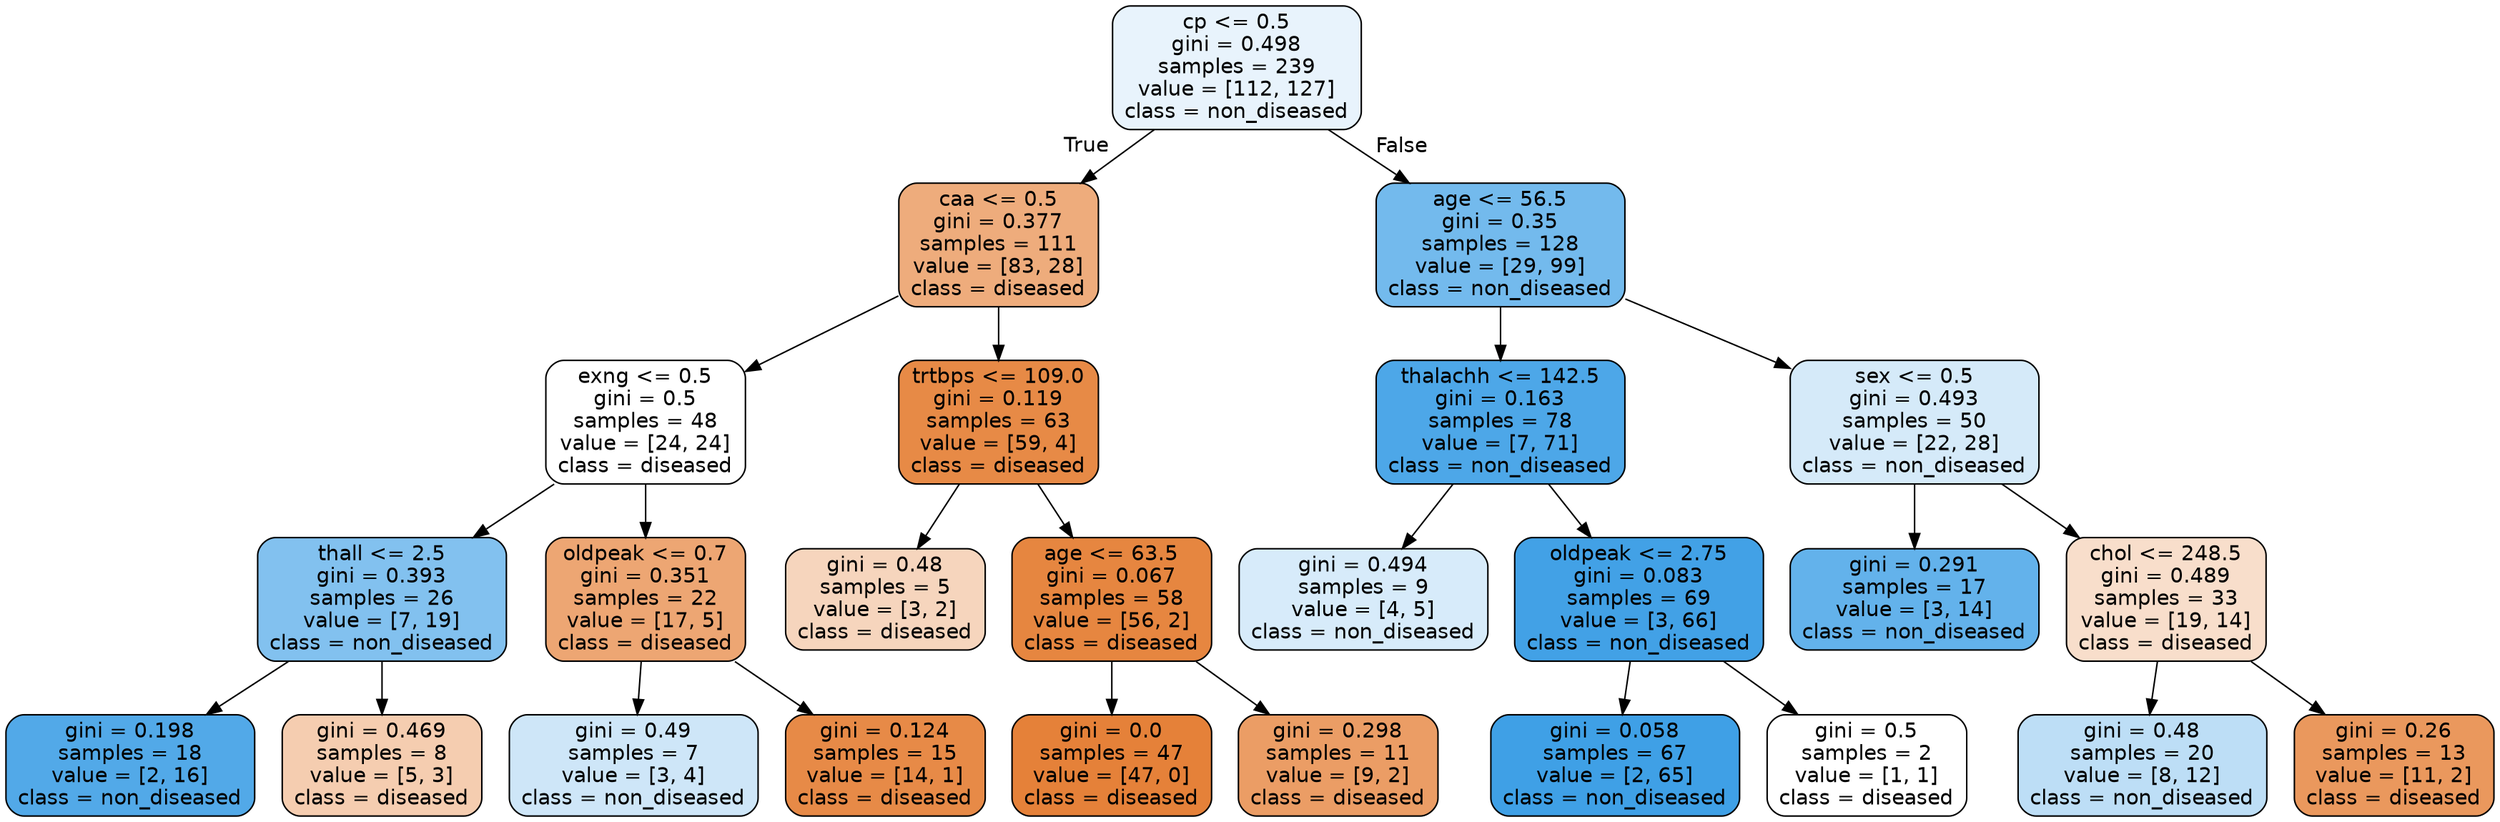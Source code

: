 digraph Tree {
node [shape=box, style="filled, rounded", color="black", fontname="helvetica"] ;
edge [fontname="helvetica"] ;
0 [label="cp <= 0.5\ngini = 0.498\nsamples = 239\nvalue = [112, 127]\nclass = non_diseased", fillcolor="#e8f3fc"] ;
1 [label="caa <= 0.5\ngini = 0.377\nsamples = 111\nvalue = [83, 28]\nclass = diseased", fillcolor="#eeac7c"] ;
0 -> 1 [labeldistance=2.5, labelangle=45, headlabel="True"] ;
2 [label="exng <= 0.5\ngini = 0.5\nsamples = 48\nvalue = [24, 24]\nclass = diseased", fillcolor="#ffffff"] ;
1 -> 2 ;
3 [label="thall <= 2.5\ngini = 0.393\nsamples = 26\nvalue = [7, 19]\nclass = non_diseased", fillcolor="#82c1ef"] ;
2 -> 3 ;
4 [label="gini = 0.198\nsamples = 18\nvalue = [2, 16]\nclass = non_diseased", fillcolor="#52a9e8"] ;
3 -> 4 ;
5 [label="gini = 0.469\nsamples = 8\nvalue = [5, 3]\nclass = diseased", fillcolor="#f5cdb0"] ;
3 -> 5 ;
6 [label="oldpeak <= 0.7\ngini = 0.351\nsamples = 22\nvalue = [17, 5]\nclass = diseased", fillcolor="#eda673"] ;
2 -> 6 ;
7 [label="gini = 0.49\nsamples = 7\nvalue = [3, 4]\nclass = non_diseased", fillcolor="#cee6f8"] ;
6 -> 7 ;
8 [label="gini = 0.124\nsamples = 15\nvalue = [14, 1]\nclass = diseased", fillcolor="#e78a47"] ;
6 -> 8 ;
9 [label="trtbps <= 109.0\ngini = 0.119\nsamples = 63\nvalue = [59, 4]\nclass = diseased", fillcolor="#e78a46"] ;
1 -> 9 ;
10 [label="gini = 0.48\nsamples = 5\nvalue = [3, 2]\nclass = diseased", fillcolor="#f6d5bd"] ;
9 -> 10 ;
11 [label="age <= 63.5\ngini = 0.067\nsamples = 58\nvalue = [56, 2]\nclass = diseased", fillcolor="#e68640"] ;
9 -> 11 ;
12 [label="gini = 0.0\nsamples = 47\nvalue = [47, 0]\nclass = diseased", fillcolor="#e58139"] ;
11 -> 12 ;
13 [label="gini = 0.298\nsamples = 11\nvalue = [9, 2]\nclass = diseased", fillcolor="#eb9d65"] ;
11 -> 13 ;
14 [label="age <= 56.5\ngini = 0.35\nsamples = 128\nvalue = [29, 99]\nclass = non_diseased", fillcolor="#73baed"] ;
0 -> 14 [labeldistance=2.5, labelangle=-45, headlabel="False"] ;
15 [label="thalachh <= 142.5\ngini = 0.163\nsamples = 78\nvalue = [7, 71]\nclass = non_diseased", fillcolor="#4da7e8"] ;
14 -> 15 ;
16 [label="gini = 0.494\nsamples = 9\nvalue = [4, 5]\nclass = non_diseased", fillcolor="#d7ebfa"] ;
15 -> 16 ;
17 [label="oldpeak <= 2.75\ngini = 0.083\nsamples = 69\nvalue = [3, 66]\nclass = non_diseased", fillcolor="#42a1e6"] ;
15 -> 17 ;
18 [label="gini = 0.058\nsamples = 67\nvalue = [2, 65]\nclass = non_diseased", fillcolor="#3fa0e6"] ;
17 -> 18 ;
19 [label="gini = 0.5\nsamples = 2\nvalue = [1, 1]\nclass = diseased", fillcolor="#ffffff"] ;
17 -> 19 ;
20 [label="sex <= 0.5\ngini = 0.493\nsamples = 50\nvalue = [22, 28]\nclass = non_diseased", fillcolor="#d5eaf9"] ;
14 -> 20 ;
21 [label="gini = 0.291\nsamples = 17\nvalue = [3, 14]\nclass = non_diseased", fillcolor="#63b2eb"] ;
20 -> 21 ;
22 [label="chol <= 248.5\ngini = 0.489\nsamples = 33\nvalue = [19, 14]\nclass = diseased", fillcolor="#f8decb"] ;
20 -> 22 ;
23 [label="gini = 0.48\nsamples = 20\nvalue = [8, 12]\nclass = non_diseased", fillcolor="#bddef6"] ;
22 -> 23 ;
24 [label="gini = 0.26\nsamples = 13\nvalue = [11, 2]\nclass = diseased", fillcolor="#ea985d"] ;
22 -> 24 ;
}